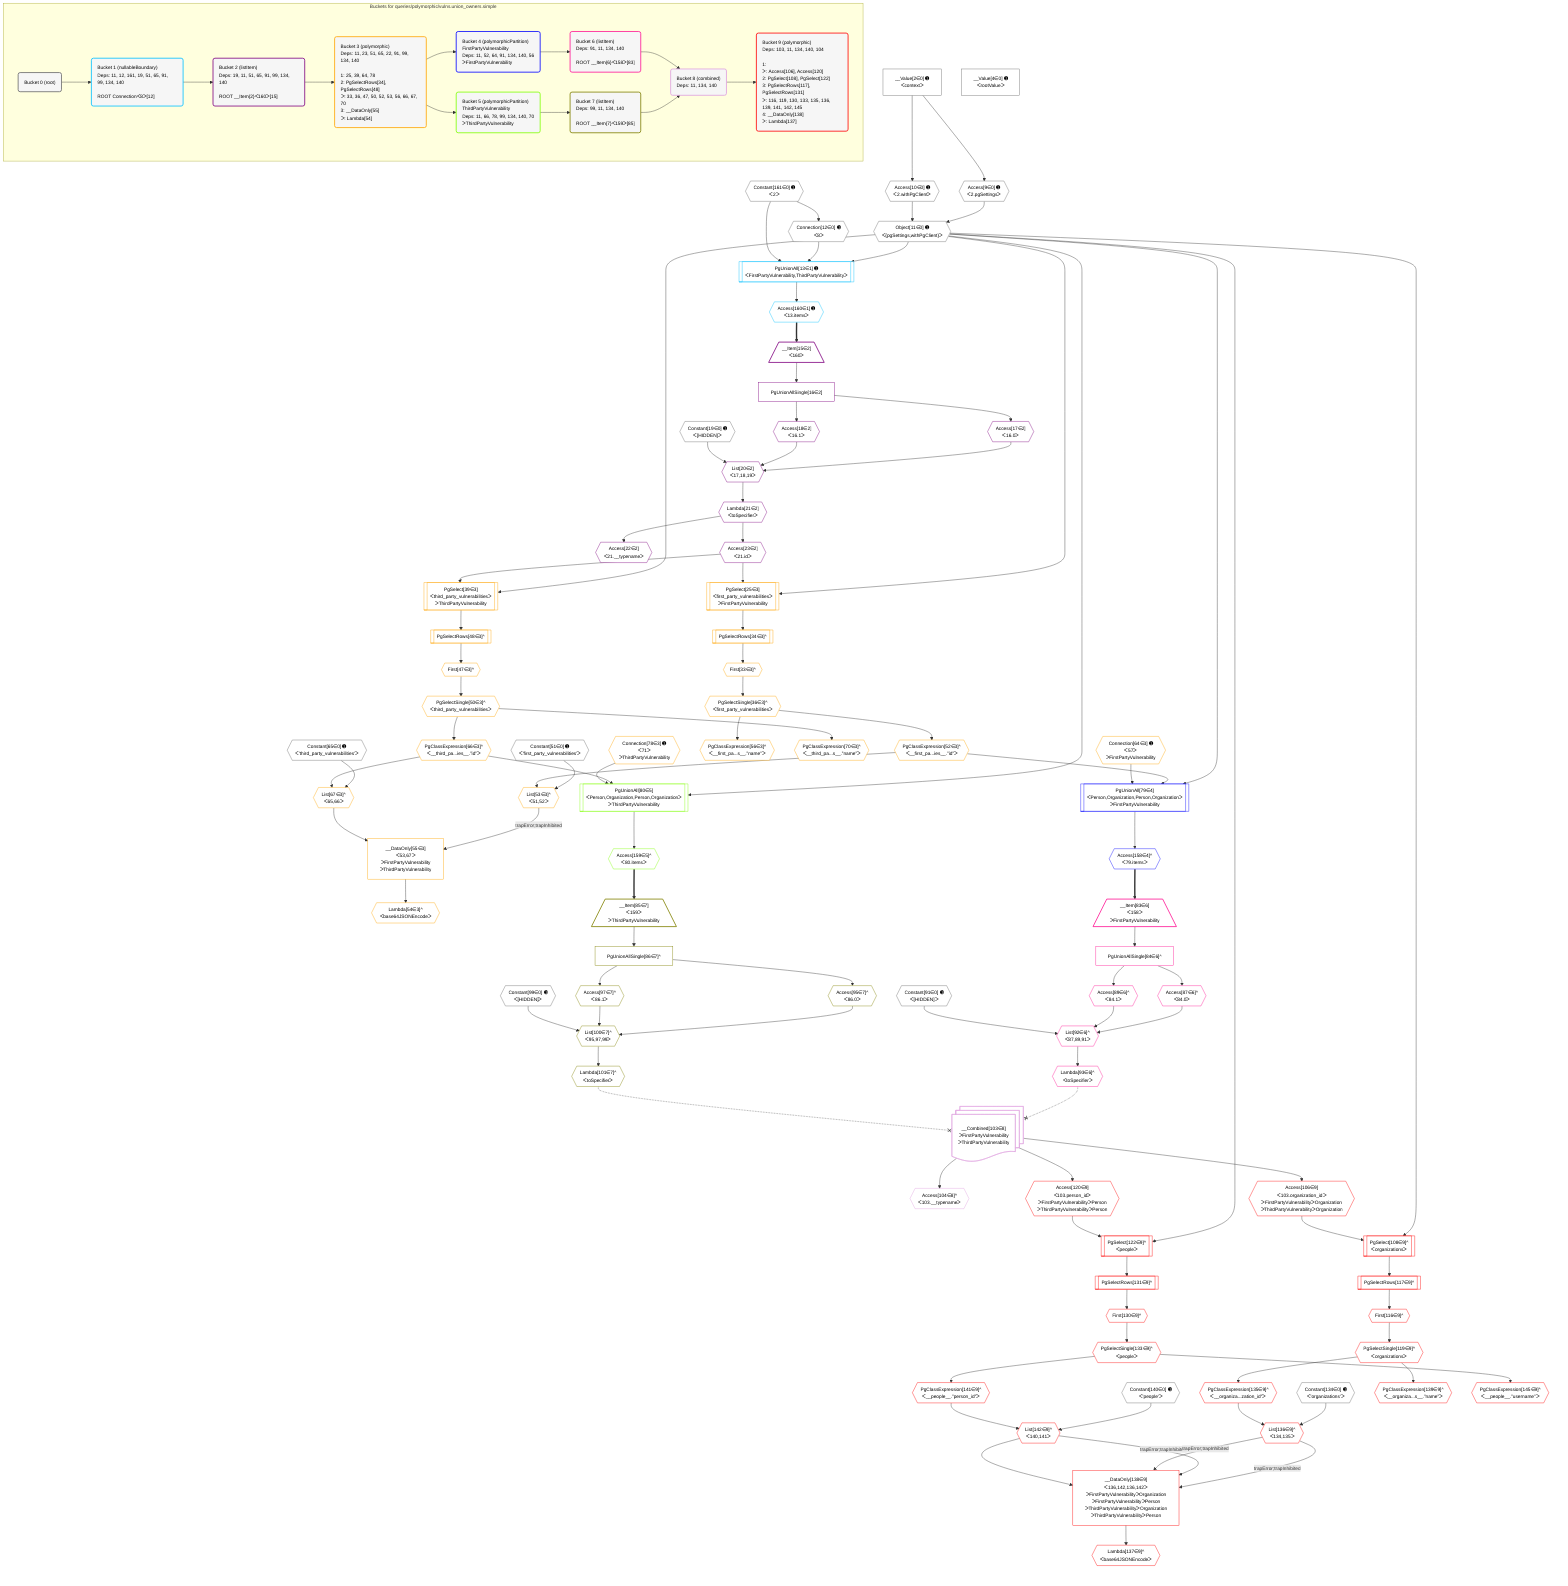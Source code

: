 %%{init: {'themeVariables': { 'fontSize': '12px'}}}%%
graph TD
    classDef path fill:#eee,stroke:#000,color:#000
    classDef plan fill:#fff,stroke-width:1px,color:#000
    classDef itemplan fill:#fff,stroke-width:2px,color:#000
    classDef unbatchedplan fill:#dff,stroke-width:1px,color:#000
    classDef sideeffectplan fill:#fcc,stroke-width:2px,color:#000
    classDef bucket fill:#f6f6f6,color:#000,stroke-width:2px,text-align:left

    subgraph "Buckets for queries/polymorphic/vulns.union_owners.simple"
    Bucket0("Bucket 0 (root)"):::bucket
    Bucket1("Bucket 1 (nullableBoundary)<br />Deps: 11, 12, 161, 19, 51, 65, 91, 99, 134, 140<br /><br />ROOT Connectionᐸ8ᐳ[12]"):::bucket
    Bucket2("Bucket 2 (listItem)<br />Deps: 19, 11, 51, 65, 91, 99, 134, 140<br /><br />ROOT __Item{2}ᐸ160ᐳ[15]"):::bucket
    Bucket3("Bucket 3 (polymorphic)<br />Deps: 11, 23, 51, 65, 22, 91, 99, 134, 140<br /><br />1: 25, 39, 64, 78<br />2: PgSelectRows[34], PgSelectRows[48]<br />ᐳ: 33, 36, 47, 50, 52, 53, 56, 66, 67, 70<br />3: __DataOnly[55]<br />ᐳ: Lambda[54]"):::bucket
    Bucket4("Bucket 4 (polymorphicPartition)<br />FirstPartyVulnerability<br />Deps: 11, 52, 64, 91, 134, 140, 56<br />ᐳFirstPartyVulnerability"):::bucket
    Bucket5("Bucket 5 (polymorphicPartition)<br />ThirdPartyVulnerability<br />Deps: 11, 66, 78, 99, 134, 140, 70<br />ᐳThirdPartyVulnerability"):::bucket
    Bucket6("Bucket 6 (listItem)<br />Deps: 91, 11, 134, 140<br /><br />ROOT __Item{6}ᐸ158ᐳ[83]"):::bucket
    Bucket7("Bucket 7 (listItem)<br />Deps: 99, 11, 134, 140<br /><br />ROOT __Item{7}ᐸ159ᐳ[85]"):::bucket
    Bucket8("Bucket 8 (combined)<br />Deps: 11, 134, 140"):::bucket
    Bucket9("Bucket 9 (polymorphic)<br />Deps: 103, 11, 134, 140, 104<br /><br />1: <br />ᐳ: Access[106], Access[120]<br />2: PgSelect[108], PgSelect[122]<br />3: PgSelectRows[117], PgSelectRows[131]<br />ᐳ: 116, 119, 130, 133, 135, 136, 139, 141, 142, 145<br />4: __DataOnly[138]<br />ᐳ: Lambda[137]"):::bucket
    end
    Bucket0 --> Bucket1
    Bucket1 --> Bucket2
    Bucket2 --> Bucket3
    Bucket3 --> Bucket4 & Bucket5
    Bucket4 --> Bucket6
    Bucket5 --> Bucket7
    Bucket6 --> Bucket8
    Bucket7 --> Bucket8
    Bucket8 --> Bucket9

    %% plan dependencies
    Object11{{"Object[11∈0] ➊<br />ᐸ{pgSettings,withPgClient}ᐳ"}}:::plan
    Access9{{"Access[9∈0] ➊<br />ᐸ2.pgSettingsᐳ"}}:::plan
    Access10{{"Access[10∈0] ➊<br />ᐸ2.withPgClientᐳ"}}:::plan
    Access9 & Access10 --> Object11
    __Value2["__Value[2∈0] ➊<br />ᐸcontextᐳ"]:::plan
    __Value2 --> Access9
    __Value2 --> Access10
    Connection12{{"Connection[12∈0] ➊<br />ᐸ8ᐳ"}}:::plan
    Constant161{{"Constant[161∈0] ➊<br />ᐸ2ᐳ"}}:::plan
    Constant161 --> Connection12
    __Value4["__Value[4∈0] ➊<br />ᐸrootValueᐳ"]:::plan
    Constant19{{"Constant[19∈0] ➊<br />ᐸ[HIDDEN]ᐳ"}}:::plan
    Constant51{{"Constant[51∈0] ➊<br />ᐸ'first_party_vulnerabilities'ᐳ"}}:::plan
    Constant65{{"Constant[65∈0] ➊<br />ᐸ'third_party_vulnerabilities'ᐳ"}}:::plan
    Constant91{{"Constant[91∈0] ➊<br />ᐸ[HIDDEN]ᐳ"}}:::plan
    Constant99{{"Constant[99∈0] ➊<br />ᐸ[HIDDEN]ᐳ"}}:::plan
    Constant134{{"Constant[134∈0] ➊<br />ᐸ'organizations'ᐳ"}}:::plan
    Constant140{{"Constant[140∈0] ➊<br />ᐸ'people'ᐳ"}}:::plan
    PgUnionAll13[["PgUnionAll[13∈1] ➊<br />ᐸFirstPartyVulnerability,ThirdPartyVulnerabilityᐳ"]]:::plan
    Object11 & Connection12 & Constant161 --> PgUnionAll13
    Access160{{"Access[160∈1] ➊<br />ᐸ13.itemsᐳ"}}:::plan
    PgUnionAll13 --> Access160
    List20{{"List[20∈2]<br />ᐸ17,18,19ᐳ"}}:::plan
    Access17{{"Access[17∈2]<br />ᐸ16.0ᐳ"}}:::plan
    Access18{{"Access[18∈2]<br />ᐸ16.1ᐳ"}}:::plan
    Access17 & Access18 & Constant19 --> List20
    __Item15[/"__Item[15∈2]<br />ᐸ160ᐳ"\]:::itemplan
    Access160 ==> __Item15
    PgUnionAllSingle16["PgUnionAllSingle[16∈2]"]:::plan
    __Item15 --> PgUnionAllSingle16
    PgUnionAllSingle16 --> Access17
    PgUnionAllSingle16 --> Access18
    Lambda21{{"Lambda[21∈2]<br />ᐸtoSpecifierᐳ"}}:::plan
    List20 --> Lambda21
    Access22{{"Access[22∈2]<br />ᐸ21.__typenameᐳ"}}:::plan
    Lambda21 --> Access22
    Access23{{"Access[23∈2]<br />ᐸ21.idᐳ"}}:::plan
    Lambda21 --> Access23
    PgSelect25[["PgSelect[25∈3]<br />ᐸfirst_party_vulnerabilitiesᐳ<br />ᐳFirstPartyVulnerability"]]:::plan
    Object11 & Access23 --> PgSelect25
    PgSelect39[["PgSelect[39∈3]<br />ᐸthird_party_vulnerabilitiesᐳ<br />ᐳThirdPartyVulnerability"]]:::plan
    Object11 & Access23 --> PgSelect39
    List53{{"List[53∈3]^<br />ᐸ51,52ᐳ"}}:::plan
    PgClassExpression52{{"PgClassExpression[52∈3]^<br />ᐸ__first_pa...ies__.”id”ᐳ"}}:::plan
    Constant51 & PgClassExpression52 --> List53
    __DataOnly55["__DataOnly[55∈3]<br />ᐸ53,67ᐳ<br />ᐳFirstPartyVulnerability<br />ᐳThirdPartyVulnerability"]:::plan
    List67{{"List[67∈3]^<br />ᐸ65,66ᐳ"}}:::plan
    List53 -->|"trapError;trapInhibited"| __DataOnly55
    List67 --> __DataOnly55
    PgClassExpression66{{"PgClassExpression[66∈3]^<br />ᐸ__third_pa...ies__.”id”ᐳ"}}:::plan
    Constant65 & PgClassExpression66 --> List67
    First33{{"First[33∈3]^"}}:::plan
    PgSelectRows34[["PgSelectRows[34∈3]^"]]:::plan
    PgSelectRows34 --> First33
    PgSelect25 --> PgSelectRows34
    PgSelectSingle36{{"PgSelectSingle[36∈3]^<br />ᐸfirst_party_vulnerabilitiesᐳ"}}:::plan
    First33 --> PgSelectSingle36
    First47{{"First[47∈3]^"}}:::plan
    PgSelectRows48[["PgSelectRows[48∈3]^"]]:::plan
    PgSelectRows48 --> First47
    PgSelect39 --> PgSelectRows48
    PgSelectSingle50{{"PgSelectSingle[50∈3]^<br />ᐸthird_party_vulnerabilitiesᐳ"}}:::plan
    First47 --> PgSelectSingle50
    PgSelectSingle36 --> PgClassExpression52
    Lambda54{{"Lambda[54∈3]^<br />ᐸbase64JSONEncodeᐳ"}}:::plan
    __DataOnly55 --> Lambda54
    PgClassExpression56{{"PgClassExpression[56∈3]^<br />ᐸ__first_pa...s__.”name”ᐳ"}}:::plan
    PgSelectSingle36 --> PgClassExpression56
    PgSelectSingle50 --> PgClassExpression66
    PgClassExpression70{{"PgClassExpression[70∈3]^<br />ᐸ__third_pa...s__.”name”ᐳ"}}:::plan
    PgSelectSingle50 --> PgClassExpression70
    Connection64{{"Connection[64∈3] ➊<br />ᐸ57ᐳ<br />ᐳFirstPartyVulnerability"}}:::plan
    Connection78{{"Connection[78∈3] ➊<br />ᐸ71ᐳ<br />ᐳThirdPartyVulnerability"}}:::plan
    PgUnionAll79[["PgUnionAll[79∈4]<br />ᐸPerson,Organization,Person,Organizationᐳ<br />ᐳFirstPartyVulnerability"]]:::plan
    Object11 & PgClassExpression52 & Connection64 --> PgUnionAll79
    Access158{{"Access[158∈4]^<br />ᐸ79.itemsᐳ"}}:::plan
    PgUnionAll79 --> Access158
    List92{{"List[92∈6]^<br />ᐸ87,89,91ᐳ"}}:::plan
    Access87{{"Access[87∈6]^<br />ᐸ84.0ᐳ"}}:::plan
    Access89{{"Access[89∈6]^<br />ᐸ84.1ᐳ"}}:::plan
    Access87 & Access89 & Constant91 --> List92
    __Item83[/"__Item[83∈6]<br />ᐸ158ᐳ<br />ᐳFirstPartyVulnerability"\]:::itemplan
    Access158 ==> __Item83
    PgUnionAllSingle84["PgUnionAllSingle[84∈6]^"]:::plan
    __Item83 --> PgUnionAllSingle84
    PgUnionAllSingle84 --> Access87
    PgUnionAllSingle84 --> Access89
    Lambda93{{"Lambda[93∈6]^<br />ᐸtoSpecifierᐳ"}}:::plan
    List92 --> Lambda93
    Access104{{"Access[104∈8]^<br />ᐸ103.__typenameᐳ"}}:::plan
    __Value103:::plan@{shape: docs, label: "__Combined[103∈8]<br />ᐳFirstPartyVulnerability<br />ᐳThirdPartyVulnerability"}
    __Value103 --> Access104
    __DataOnly138["__DataOnly[138∈9]<br />ᐸ136,142,136,142ᐳ<br />ᐳFirstPartyVulnerabilityᐳOrganization<br />ᐳFirstPartyVulnerabilityᐳPerson<br />ᐳThirdPartyVulnerabilityᐳOrganization<br />ᐳThirdPartyVulnerabilityᐳPerson"]:::plan
    List136{{"List[136∈9]^<br />ᐸ134,135ᐳ"}}:::plan
    List142{{"List[142∈9]^<br />ᐸ140,141ᐳ"}}:::plan
    List136 -->|"trapError;trapInhibited"| __DataOnly138
    List142 -->|"trapError;trapInhibited"| __DataOnly138
    List136 -->|"trapError;trapInhibited"| __DataOnly138
    List142 --> __DataOnly138
    PgSelect108[["PgSelect[108∈9]^<br />ᐸorganizationsᐳ"]]:::plan
    Access106{{"Access[106∈9]<br />ᐸ103.organization_idᐳ<br />ᐳFirstPartyVulnerabilityᐳOrganization<br />ᐳThirdPartyVulnerabilityᐳOrganization"}}:::plan
    Object11 & Access106 --> PgSelect108
    PgSelect122[["PgSelect[122∈9]^<br />ᐸpeopleᐳ"]]:::plan
    Access120{{"Access[120∈9]<br />ᐸ103.person_idᐳ<br />ᐳFirstPartyVulnerabilityᐳPerson<br />ᐳThirdPartyVulnerabilityᐳPerson"}}:::plan
    Object11 & Access120 --> PgSelect122
    PgClassExpression135{{"PgClassExpression[135∈9]^<br />ᐸ__organiza...zation_id”ᐳ"}}:::plan
    Constant134 & PgClassExpression135 --> List136
    PgClassExpression141{{"PgClassExpression[141∈9]^<br />ᐸ__people__.”person_id”ᐳ"}}:::plan
    Constant140 & PgClassExpression141 --> List142
    __Value103 --> Access106
    First116{{"First[116∈9]^"}}:::plan
    PgSelectRows117[["PgSelectRows[117∈9]^"]]:::plan
    PgSelectRows117 --> First116
    PgSelect108 --> PgSelectRows117
    PgSelectSingle119{{"PgSelectSingle[119∈9]^<br />ᐸorganizationsᐳ"}}:::plan
    First116 --> PgSelectSingle119
    __Value103 --> Access120
    First130{{"First[130∈9]^"}}:::plan
    PgSelectRows131[["PgSelectRows[131∈9]^"]]:::plan
    PgSelectRows131 --> First130
    PgSelect122 --> PgSelectRows131
    PgSelectSingle133{{"PgSelectSingle[133∈9]^<br />ᐸpeopleᐳ"}}:::plan
    First130 --> PgSelectSingle133
    PgSelectSingle119 --> PgClassExpression135
    Lambda137{{"Lambda[137∈9]^<br />ᐸbase64JSONEncodeᐳ"}}:::plan
    __DataOnly138 --> Lambda137
    PgClassExpression139{{"PgClassExpression[139∈9]^<br />ᐸ__organiza...s__.”name”ᐳ"}}:::plan
    PgSelectSingle119 --> PgClassExpression139
    PgSelectSingle133 --> PgClassExpression141
    PgClassExpression145{{"PgClassExpression[145∈9]^<br />ᐸ__people__.”username”ᐳ"}}:::plan
    PgSelectSingle133 --> PgClassExpression145
    PgUnionAll80[["PgUnionAll[80∈5]<br />ᐸPerson,Organization,Person,Organizationᐳ<br />ᐳThirdPartyVulnerability"]]:::plan
    Object11 & PgClassExpression66 & Connection78 --> PgUnionAll80
    Access159{{"Access[159∈5]^<br />ᐸ80.itemsᐳ"}}:::plan
    PgUnionAll80 --> Access159
    List100{{"List[100∈7]^<br />ᐸ95,97,99ᐳ"}}:::plan
    Access95{{"Access[95∈7]^<br />ᐸ86.0ᐳ"}}:::plan
    Access97{{"Access[97∈7]^<br />ᐸ86.1ᐳ"}}:::plan
    Access95 & Access97 & Constant99 --> List100
    __Item85[/"__Item[85∈7]<br />ᐸ159ᐳ<br />ᐳThirdPartyVulnerability"\]:::itemplan
    Access159 ==> __Item85
    PgUnionAllSingle86["PgUnionAllSingle[86∈7]^"]:::plan
    __Item85 --> PgUnionAllSingle86
    PgUnionAllSingle86 --> Access95
    PgUnionAllSingle86 --> Access97
    Lambda101{{"Lambda[101∈7]^<br />ᐸtoSpecifierᐳ"}}:::plan
    List100 --> Lambda101

    %% define steps
    classDef bucket0 stroke:#696969
    class Bucket0,__Value2,__Value4,Access9,Access10,Object11,Connection12,Constant19,Constant51,Constant65,Constant91,Constant99,Constant134,Constant140,Constant161 bucket0
    classDef bucket1 stroke:#00bfff
    class Bucket1,PgUnionAll13,Access160 bucket1
    classDef bucket2 stroke:#7f007f
    class Bucket2,__Item15,PgUnionAllSingle16,Access17,Access18,List20,Lambda21,Access22,Access23 bucket2
    classDef bucket3 stroke:#ffa500
    class Bucket3,PgSelect25,First33,PgSelectRows34,PgSelectSingle36,PgSelect39,First47,PgSelectRows48,PgSelectSingle50,PgClassExpression52,List53,Lambda54,__DataOnly55,PgClassExpression56,Connection64,PgClassExpression66,List67,PgClassExpression70,Connection78 bucket3
    classDef bucket4 stroke:#0000ff
    class Bucket4,PgUnionAll79,Access158 bucket4
    classDef bucket5 stroke:#7fff00
    class Bucket5,PgUnionAll80,Access159 bucket5
    classDef bucket6 stroke:#ff1493
    class Bucket6,__Item83,PgUnionAllSingle84,Access87,Access89,List92,Lambda93 bucket6
    classDef bucket7 stroke:#808000
    class Bucket7,__Item85,PgUnionAllSingle86,Access95,Access97,List100,Lambda101 bucket7
    classDef bucket8 stroke:#dda0dd
    class Bucket8,__Value103,Access104 bucket8
    classDef bucket9 stroke:#ff0000
    class Bucket9,Access106,PgSelect108,First116,PgSelectRows117,PgSelectSingle119,Access120,PgSelect122,First130,PgSelectRows131,PgSelectSingle133,PgClassExpression135,List136,Lambda137,__DataOnly138,PgClassExpression139,PgClassExpression141,List142,PgClassExpression145 bucket9

    Lambda93 -.-x __Value103
    Lambda101 -.-x __Value103